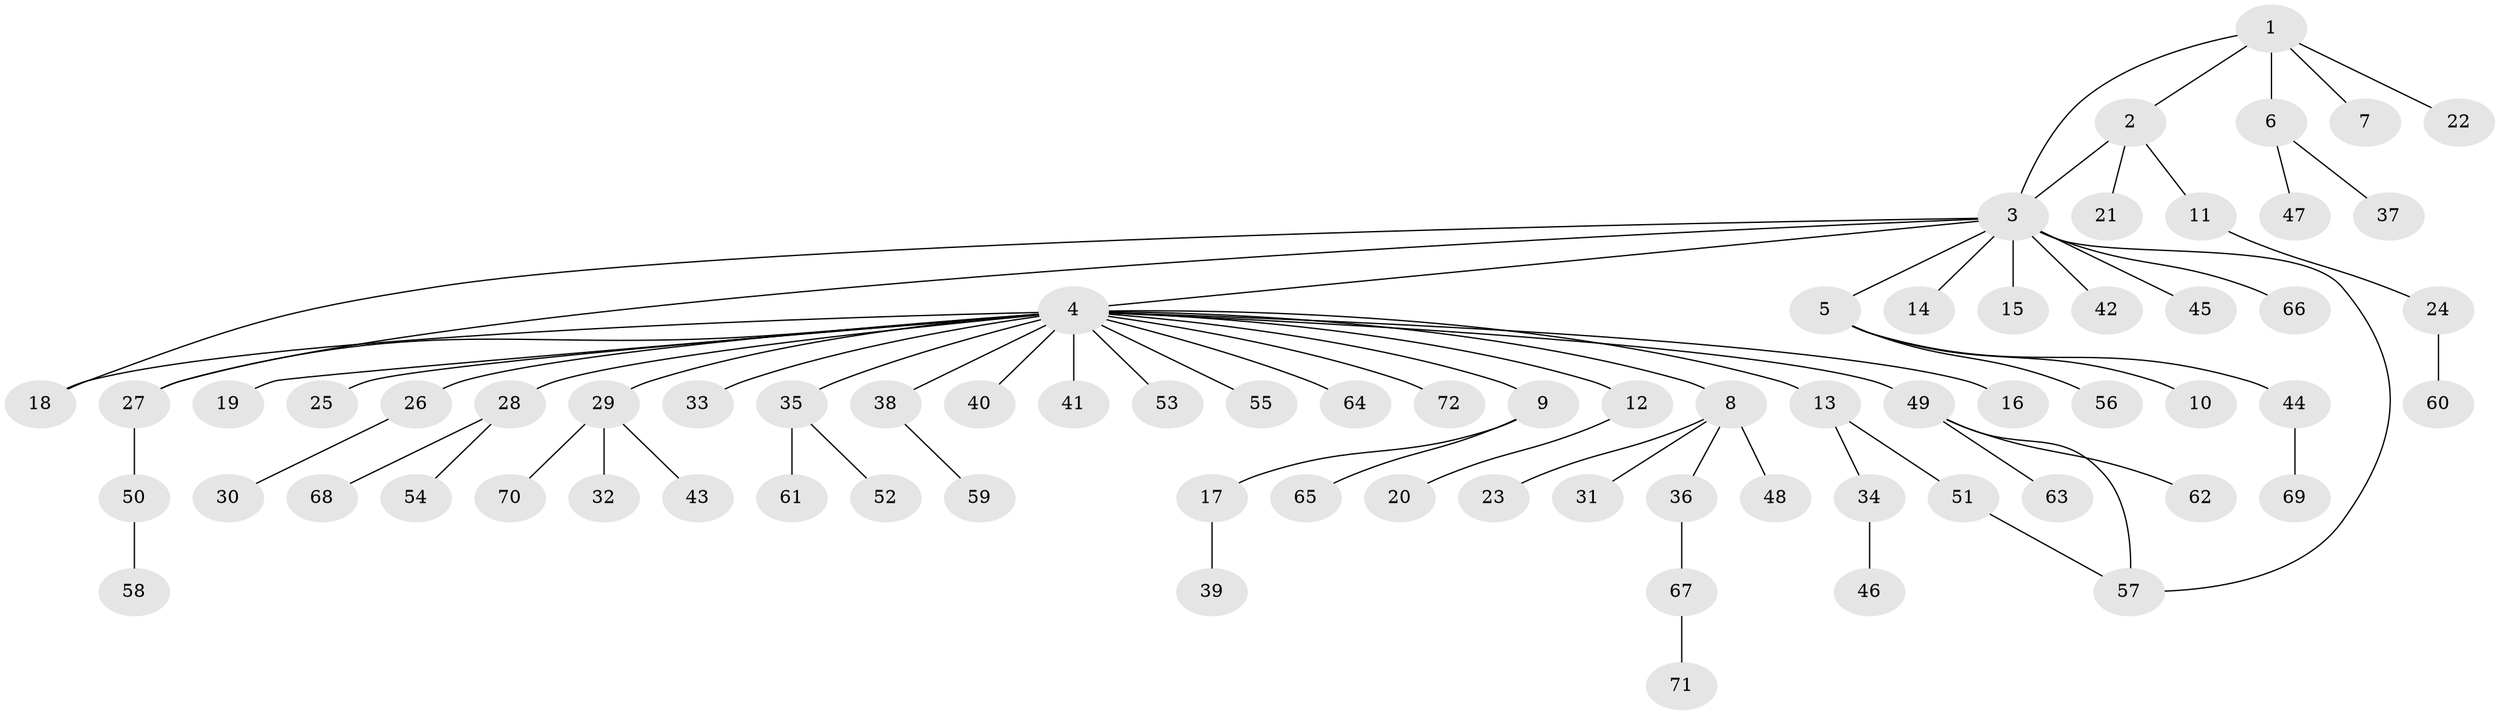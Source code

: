 // coarse degree distribution, {4: 0.0392156862745098, 3: 0.13725490196078433, 11: 0.0196078431372549, 22: 0.0196078431372549, 2: 0.1568627450980392, 1: 0.6274509803921569}
// Generated by graph-tools (version 1.1) at 2025/51/02/27/25 19:51:59]
// undirected, 72 vertices, 76 edges
graph export_dot {
graph [start="1"]
  node [color=gray90,style=filled];
  1;
  2;
  3;
  4;
  5;
  6;
  7;
  8;
  9;
  10;
  11;
  12;
  13;
  14;
  15;
  16;
  17;
  18;
  19;
  20;
  21;
  22;
  23;
  24;
  25;
  26;
  27;
  28;
  29;
  30;
  31;
  32;
  33;
  34;
  35;
  36;
  37;
  38;
  39;
  40;
  41;
  42;
  43;
  44;
  45;
  46;
  47;
  48;
  49;
  50;
  51;
  52;
  53;
  54;
  55;
  56;
  57;
  58;
  59;
  60;
  61;
  62;
  63;
  64;
  65;
  66;
  67;
  68;
  69;
  70;
  71;
  72;
  1 -- 2;
  1 -- 3;
  1 -- 6;
  1 -- 7;
  1 -- 22;
  2 -- 3;
  2 -- 11;
  2 -- 21;
  3 -- 4;
  3 -- 5;
  3 -- 14;
  3 -- 15;
  3 -- 18;
  3 -- 27;
  3 -- 42;
  3 -- 45;
  3 -- 57;
  3 -- 66;
  4 -- 8;
  4 -- 9;
  4 -- 12;
  4 -- 13;
  4 -- 16;
  4 -- 18;
  4 -- 19;
  4 -- 25;
  4 -- 26;
  4 -- 27;
  4 -- 28;
  4 -- 29;
  4 -- 33;
  4 -- 35;
  4 -- 38;
  4 -- 40;
  4 -- 41;
  4 -- 49;
  4 -- 53;
  4 -- 55;
  4 -- 64;
  4 -- 72;
  5 -- 10;
  5 -- 44;
  5 -- 56;
  6 -- 37;
  6 -- 47;
  8 -- 23;
  8 -- 31;
  8 -- 36;
  8 -- 48;
  9 -- 17;
  9 -- 65;
  11 -- 24;
  12 -- 20;
  13 -- 34;
  13 -- 51;
  17 -- 39;
  24 -- 60;
  26 -- 30;
  27 -- 50;
  28 -- 54;
  28 -- 68;
  29 -- 32;
  29 -- 43;
  29 -- 70;
  34 -- 46;
  35 -- 52;
  35 -- 61;
  36 -- 67;
  38 -- 59;
  44 -- 69;
  49 -- 57;
  49 -- 62;
  49 -- 63;
  50 -- 58;
  51 -- 57;
  67 -- 71;
}
